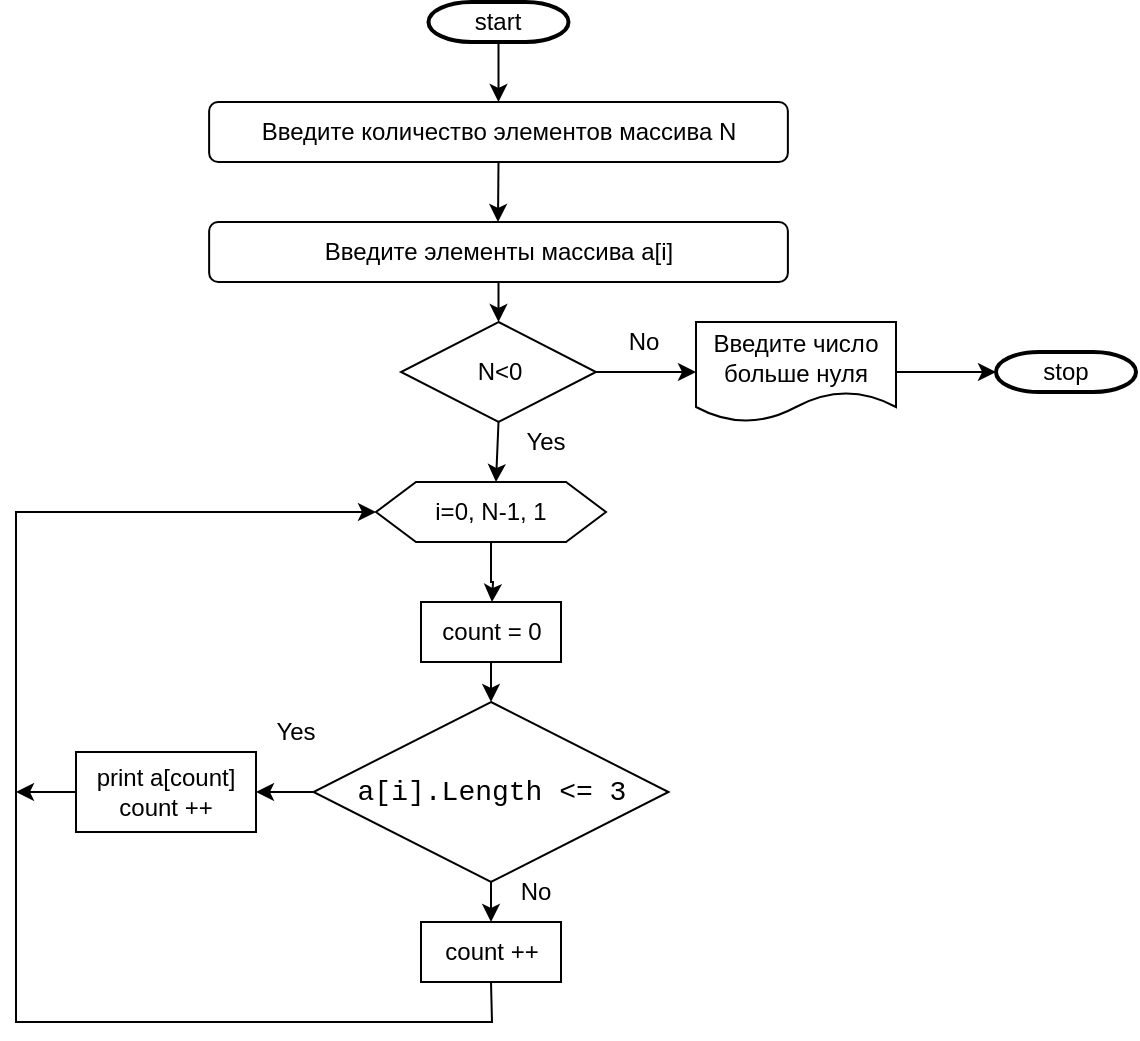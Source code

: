 <mxfile version="20.8.16" type="device"><diagram id="C5RBs43oDa-KdzZeNtuy" name="Page-1"><mxGraphModel dx="1511" dy="844" grid="1" gridSize="10" guides="1" tooltips="1" connect="1" arrows="1" fold="1" page="1" pageScale="1" pageWidth="827" pageHeight="1169" math="0" shadow="0"><root><mxCell id="WIyWlLk6GJQsqaUBKTNV-0"/><mxCell id="WIyWlLk6GJQsqaUBKTNV-1" parent="WIyWlLk6GJQsqaUBKTNV-0"/><mxCell id="me5v9CjCEBnuG7Fo9eVc-2" value="Введите количество элементов массива N" style="rounded=1;whiteSpace=wrap;html=1;fontSize=12;glass=0;strokeWidth=1;shadow=0;labelBackgroundColor=#FFFFFF;" vertex="1" parent="WIyWlLk6GJQsqaUBKTNV-1"><mxGeometry x="206.56" y="90" width="289.37" height="30" as="geometry"/></mxCell><mxCell id="me5v9CjCEBnuG7Fo9eVc-3" value="start" style="strokeWidth=2;html=1;shape=mxgraph.flowchart.terminator;whiteSpace=wrap;labelBackgroundColor=#FFFFFF;" vertex="1" parent="WIyWlLk6GJQsqaUBKTNV-1"><mxGeometry x="316.25" y="40" width="70" height="20" as="geometry"/></mxCell><mxCell id="me5v9CjCEBnuG7Fo9eVc-18" value="" style="endArrow=classic;html=1;rounded=0;exitX=0.5;exitY=1;exitDx=0;exitDy=0;exitPerimeter=0;entryX=0.5;entryY=0;entryDx=0;entryDy=0;labelBackgroundColor=#FFFFFF;" edge="1" parent="WIyWlLk6GJQsqaUBKTNV-1" source="me5v9CjCEBnuG7Fo9eVc-3" target="me5v9CjCEBnuG7Fo9eVc-2"><mxGeometry width="50" height="50" relative="1" as="geometry"><mxPoint x="446.25" y="90" as="sourcePoint"/><mxPoint x="496.25" y="40" as="targetPoint"/></mxGeometry></mxCell><mxCell id="me5v9CjCEBnuG7Fo9eVc-19" value="" style="endArrow=classic;html=1;rounded=0;exitX=0.5;exitY=1;exitDx=0;exitDy=0;labelBackgroundColor=#FFFFFF;" edge="1" parent="WIyWlLk6GJQsqaUBKTNV-1" source="me5v9CjCEBnuG7Fo9eVc-2"><mxGeometry width="50" height="50" relative="1" as="geometry"><mxPoint x="360" y="100" as="sourcePoint"/><mxPoint x="351" y="150" as="targetPoint"/></mxGeometry></mxCell><mxCell id="me5v9CjCEBnuG7Fo9eVc-29" value="Введите элементы массива a[i]" style="rounded=1;whiteSpace=wrap;html=1;fontSize=12;glass=0;strokeWidth=1;shadow=0;labelBackgroundColor=#FFFFFF;" vertex="1" parent="WIyWlLk6GJQsqaUBKTNV-1"><mxGeometry x="206.57" y="150" width="289.37" height="30" as="geometry"/></mxCell><mxCell id="me5v9CjCEBnuG7Fo9eVc-30" value="N&amp;lt;0" style="rhombus;whiteSpace=wrap;html=1;labelBackgroundColor=#FFFFFF;" vertex="1" parent="WIyWlLk6GJQsqaUBKTNV-1"><mxGeometry x="302.5" y="200" width="97.5" height="50" as="geometry"/></mxCell><mxCell id="me5v9CjCEBnuG7Fo9eVc-31" value="Введите число больше нуля" style="shape=document;whiteSpace=wrap;html=1;boundedLbl=1;labelBackgroundColor=#FFFFFF;" vertex="1" parent="WIyWlLk6GJQsqaUBKTNV-1"><mxGeometry x="450" y="200" width="100" height="50" as="geometry"/></mxCell><mxCell id="me5v9CjCEBnuG7Fo9eVc-32" value="stop" style="strokeWidth=2;html=1;shape=mxgraph.flowchart.terminator;whiteSpace=wrap;labelBackgroundColor=#FFFFFF;" vertex="1" parent="WIyWlLk6GJQsqaUBKTNV-1"><mxGeometry x="600" y="215" width="70" height="20" as="geometry"/></mxCell><mxCell id="me5v9CjCEBnuG7Fo9eVc-33" value="" style="endArrow=classic;html=1;rounded=0;exitX=1;exitY=0.5;exitDx=0;exitDy=0;entryX=0;entryY=0.5;entryDx=0;entryDy=0;entryPerimeter=0;labelBackgroundColor=#FFFFFF;" edge="1" parent="WIyWlLk6GJQsqaUBKTNV-1" source="me5v9CjCEBnuG7Fo9eVc-31" target="me5v9CjCEBnuG7Fo9eVc-32"><mxGeometry width="50" height="50" relative="1" as="geometry"><mxPoint x="437.75" y="485" as="sourcePoint"/><mxPoint x="400" y="225" as="targetPoint"/></mxGeometry></mxCell><mxCell id="me5v9CjCEBnuG7Fo9eVc-34" value="" style="endArrow=classic;html=1;rounded=0;exitX=1;exitY=0.5;exitDx=0;exitDy=0;labelBackgroundColor=#FFFFFF;" edge="1" parent="WIyWlLk6GJQsqaUBKTNV-1" source="me5v9CjCEBnuG7Fo9eVc-30"><mxGeometry width="50" height="50" relative="1" as="geometry"><mxPoint x="560" y="235" as="sourcePoint"/><mxPoint x="450" y="225" as="targetPoint"/></mxGeometry></mxCell><mxCell id="me5v9CjCEBnuG7Fo9eVc-35" value="No" style="text;html=1;strokeColor=none;fillColor=none;align=center;verticalAlign=middle;whiteSpace=wrap;rounded=0;labelBackgroundColor=#FFFFFF;" vertex="1" parent="WIyWlLk6GJQsqaUBKTNV-1"><mxGeometry x="399" y="200" width="49.75" height="20" as="geometry"/></mxCell><mxCell id="me5v9CjCEBnuG7Fo9eVc-36" value="" style="endArrow=classic;html=1;rounded=0;exitX=0.5;exitY=1;exitDx=0;exitDy=0;entryX=0.5;entryY=0;entryDx=0;entryDy=0;labelBackgroundColor=#FFFFFF;" edge="1" parent="WIyWlLk6GJQsqaUBKTNV-1" source="me5v9CjCEBnuG7Fo9eVc-29" target="me5v9CjCEBnuG7Fo9eVc-30"><mxGeometry width="50" height="50" relative="1" as="geometry"><mxPoint x="406.5" y="235" as="sourcePoint"/><mxPoint x="460" y="235" as="targetPoint"/></mxGeometry></mxCell><mxCell id="me5v9CjCEBnuG7Fo9eVc-37" value="" style="endArrow=classic;html=1;rounded=0;exitX=0.5;exitY=1;exitDx=0;exitDy=0;labelBackgroundColor=#FFFFFF;" edge="1" parent="WIyWlLk6GJQsqaUBKTNV-1" source="me5v9CjCEBnuG7Fo9eVc-30"><mxGeometry width="50" height="50" relative="1" as="geometry"><mxPoint x="361.255" y="190" as="sourcePoint"/><mxPoint x="350" y="280" as="targetPoint"/></mxGeometry></mxCell><mxCell id="me5v9CjCEBnuG7Fo9eVc-38" value="Yes" style="text;html=1;strokeColor=none;fillColor=none;align=center;verticalAlign=middle;whiteSpace=wrap;rounded=0;labelBackgroundColor=#FFFFFF;" vertex="1" parent="WIyWlLk6GJQsqaUBKTNV-1"><mxGeometry x="350.25" y="250" width="49.75" height="20" as="geometry"/></mxCell><mxCell id="me5v9CjCEBnuG7Fo9eVc-44" value="" style="edgeStyle=orthogonalEdgeStyle;rounded=0;orthogonalLoop=1;jettySize=auto;html=1;fontSize=12;fontColor=#000000;labelBackgroundColor=#FFFFFF;" edge="1" parent="WIyWlLk6GJQsqaUBKTNV-1" source="me5v9CjCEBnuG7Fo9eVc-39"><mxGeometry relative="1" as="geometry"><mxPoint x="348" y="340" as="targetPoint"/></mxGeometry></mxCell><mxCell id="me5v9CjCEBnuG7Fo9eVc-39" value="i=0, N-1, 1" style="shape=hexagon;perimeter=hexagonPerimeter2;whiteSpace=wrap;html=1;fixedSize=1;labelBackgroundColor=#FFFFFF;" vertex="1" parent="WIyWlLk6GJQsqaUBKTNV-1"><mxGeometry x="290" y="280" width="115" height="30" as="geometry"/></mxCell><mxCell id="me5v9CjCEBnuG7Fo9eVc-53" value="" style="edgeStyle=orthogonalEdgeStyle;rounded=0;orthogonalLoop=1;jettySize=auto;html=1;fontSize=12;fontColor=#000000;labelBackgroundColor=#FFFFFF;" edge="1" parent="WIyWlLk6GJQsqaUBKTNV-1" source="me5v9CjCEBnuG7Fo9eVc-40" target="me5v9CjCEBnuG7Fo9eVc-52"><mxGeometry relative="1" as="geometry"/></mxCell><mxCell id="me5v9CjCEBnuG7Fo9eVc-56" style="edgeStyle=orthogonalEdgeStyle;rounded=0;orthogonalLoop=1;jettySize=auto;html=1;exitX=0.5;exitY=1;exitDx=0;exitDy=0;entryX=0.5;entryY=0;entryDx=0;entryDy=0;fontSize=12;fontColor=#000000;labelBackgroundColor=#FFFFFF;" edge="1" parent="WIyWlLk6GJQsqaUBKTNV-1" source="me5v9CjCEBnuG7Fo9eVc-40" target="me5v9CjCEBnuG7Fo9eVc-55"><mxGeometry relative="1" as="geometry"/></mxCell><mxCell id="me5v9CjCEBnuG7Fo9eVc-40" value="&lt;div style=&quot;font-family: Consolas, &amp;quot;Courier New&amp;quot;, monospace; font-size: 14px; line-height: 19px;&quot;&gt;&lt;span style=&quot;&quot;&gt;a[i].Length &amp;lt;= 3&lt;/span&gt;&lt;/div&gt;" style="rhombus;whiteSpace=wrap;html=1;labelBackgroundColor=#FFFFFF;" vertex="1" parent="WIyWlLk6GJQsqaUBKTNV-1"><mxGeometry x="258.75" y="390" width="177.5" height="90" as="geometry"/></mxCell><mxCell id="me5v9CjCEBnuG7Fo9eVc-45" value="Yes" style="text;html=1;strokeColor=none;fillColor=none;align=center;verticalAlign=middle;whiteSpace=wrap;rounded=0;fontSize=12;fontColor=#000000;labelBackgroundColor=#FFFFFF;" vertex="1" parent="WIyWlLk6GJQsqaUBKTNV-1"><mxGeometry x="220" y="390" width="60" height="30" as="geometry"/></mxCell><mxCell id="me5v9CjCEBnuG7Fo9eVc-47" value="" style="endArrow=classic;html=1;rounded=0;fontSize=12;fontColor=#000000;entryX=0;entryY=0.5;entryDx=0;entryDy=0;exitX=0.5;exitY=1;exitDx=0;exitDy=0;labelBackgroundColor=#FFFFFF;" edge="1" parent="WIyWlLk6GJQsqaUBKTNV-1" source="me5v9CjCEBnuG7Fo9eVc-55" target="me5v9CjCEBnuG7Fo9eVc-39"><mxGeometry width="50" height="50" relative="1" as="geometry"><mxPoint x="330" y="600" as="sourcePoint"/><mxPoint x="90" y="430" as="targetPoint"/><Array as="points"><mxPoint x="348" y="550"/><mxPoint x="110" y="550"/><mxPoint x="110" y="295"/></Array></mxGeometry></mxCell><mxCell id="me5v9CjCEBnuG7Fo9eVc-49" value="No" style="text;html=1;strokeColor=none;fillColor=none;align=center;verticalAlign=middle;whiteSpace=wrap;rounded=0;fontSize=12;fontColor=#000000;labelBackgroundColor=#FFFFFF;" vertex="1" parent="WIyWlLk6GJQsqaUBKTNV-1"><mxGeometry x="340" y="470" width="60" height="30" as="geometry"/></mxCell><mxCell id="me5v9CjCEBnuG7Fo9eVc-51" value="" style="edgeStyle=orthogonalEdgeStyle;rounded=0;orthogonalLoop=1;jettySize=auto;html=1;fontSize=12;fontColor=#000000;labelBackgroundColor=#FFFFFF;" edge="1" parent="WIyWlLk6GJQsqaUBKTNV-1" source="me5v9CjCEBnuG7Fo9eVc-50" target="me5v9CjCEBnuG7Fo9eVc-40"><mxGeometry relative="1" as="geometry"/></mxCell><mxCell id="me5v9CjCEBnuG7Fo9eVc-50" value="count = 0" style="rounded=0;whiteSpace=wrap;html=1;labelBackgroundColor=#FFFFFF;" vertex="1" parent="WIyWlLk6GJQsqaUBKTNV-1"><mxGeometry x="312.5" y="340" width="70" height="30" as="geometry"/></mxCell><mxCell id="me5v9CjCEBnuG7Fo9eVc-54" style="edgeStyle=orthogonalEdgeStyle;rounded=0;orthogonalLoop=1;jettySize=auto;html=1;exitX=0;exitY=0.5;exitDx=0;exitDy=0;fontSize=12;fontColor=#000000;labelBackgroundColor=#FFFFFF;" edge="1" parent="WIyWlLk6GJQsqaUBKTNV-1" source="me5v9CjCEBnuG7Fo9eVc-52"><mxGeometry relative="1" as="geometry"><mxPoint x="110" y="435" as="targetPoint"/></mxGeometry></mxCell><mxCell id="me5v9CjCEBnuG7Fo9eVc-52" value="print a[count]&lt;br&gt;count ++" style="rounded=0;whiteSpace=wrap;html=1;labelBackgroundColor=#FFFFFF;" vertex="1" parent="WIyWlLk6GJQsqaUBKTNV-1"><mxGeometry x="140" y="415" width="90" height="40" as="geometry"/></mxCell><mxCell id="me5v9CjCEBnuG7Fo9eVc-55" value="count ++" style="rounded=0;whiteSpace=wrap;html=1;labelBackgroundColor=#FFFFFF;" vertex="1" parent="WIyWlLk6GJQsqaUBKTNV-1"><mxGeometry x="312.5" y="500" width="70" height="30" as="geometry"/></mxCell></root></mxGraphModel></diagram></mxfile>